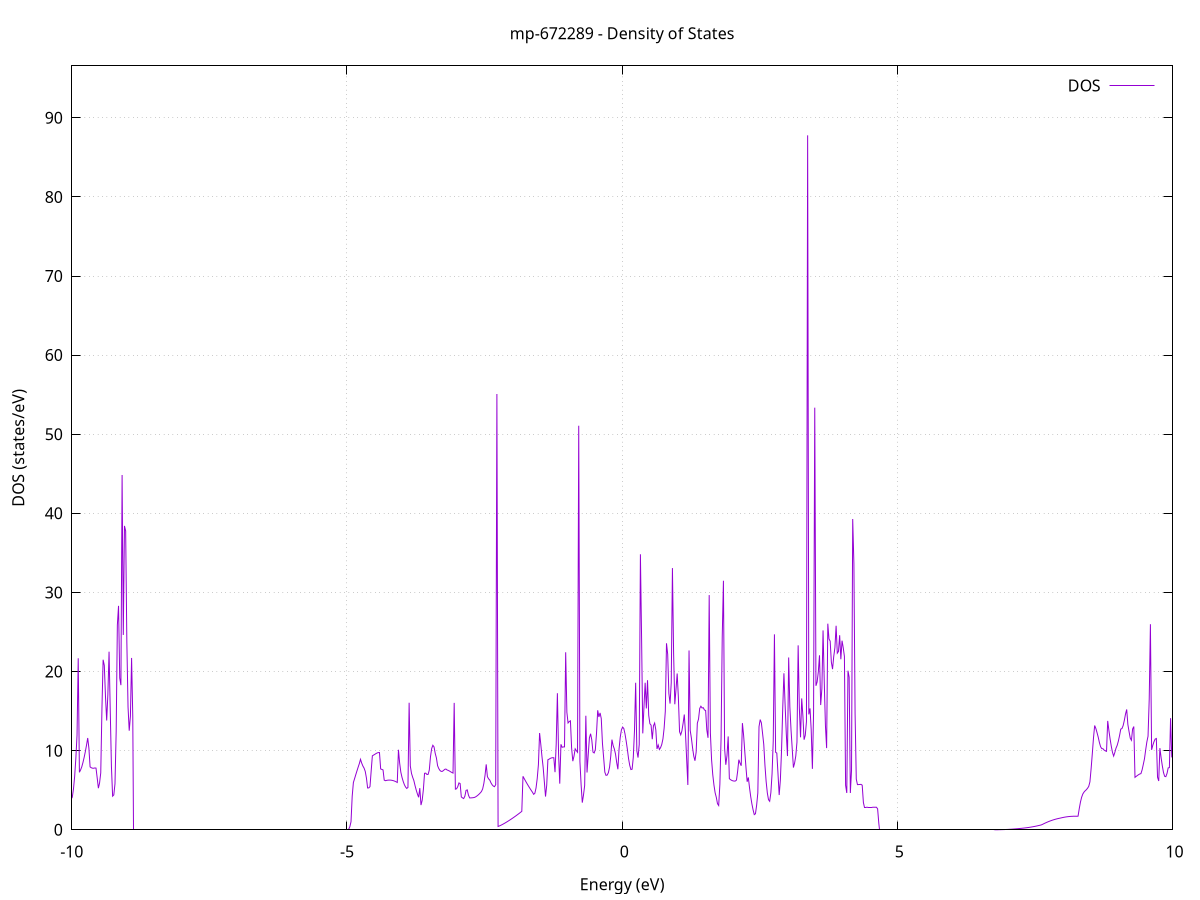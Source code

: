 set title 'mp-672289 - Density of States'
set xlabel 'Energy (eV)'
set ylabel 'DOS (states/eV)'
set grid
set xrange [-10:10]
set yrange [0:96.563]
set xzeroaxis lt -1
set terminal png size 800,600
set output 'mp-672289_dos_gnuplot.png'
plot '-' using 1:2 with lines title 'DOS'
-21.175900 0.000000
-21.154300 0.000000
-21.132800 0.000000
-21.111200 0.000000
-21.089700 0.000000
-21.068100 0.000000
-21.046600 0.000000
-21.025000 0.000000
-21.003500 0.000000
-20.981900 0.000000
-20.960400 0.000000
-20.938800 0.000000
-20.917200 0.000000
-20.895700 0.000000
-20.874100 0.000000
-20.852600 0.000000
-20.831000 0.000000
-20.809500 0.000000
-20.787900 0.000000
-20.766400 0.000000
-20.744800 0.000000
-20.723300 0.000000
-20.701700 0.000000
-20.680200 0.000000
-20.658600 0.000000
-20.637100 0.000000
-20.615500 0.000000
-20.594000 0.000000
-20.572400 0.000000
-20.550900 0.000000
-20.529300 0.000000
-20.507800 0.000000
-20.486200 0.000000
-20.464700 0.000000
-20.443100 0.000000
-20.421600 0.000000
-20.400000 0.000000
-20.378500 0.000000
-20.356900 0.000000
-20.335400 0.000000
-20.313800 0.000000
-20.292300 0.000000
-20.270700 0.000000
-20.249200 0.000000
-20.227600 0.000000
-20.206100 0.000000
-20.184500 0.000000
-20.163000 0.000000
-20.141400 0.000000
-20.119900 0.000000
-20.098300 0.000000
-20.076800 0.000000
-20.055200 0.000000
-20.033700 0.000000
-20.012100 0.000000
-19.990600 0.000000
-19.969000 0.000000
-19.947500 0.000000
-19.925900 0.000000
-19.904400 0.000000
-19.882800 0.000000
-19.861300 0.000000
-19.839700 0.000000
-19.818200 0.000000
-19.796600 0.000000
-19.775100 0.000000
-19.753500 0.000000
-19.732000 0.000000
-19.710400 0.000000
-19.688900 0.000000
-19.667300 0.000000
-19.645800 0.000000
-19.624200 0.000000
-19.602700 0.000000
-19.581100 0.000000
-19.559600 0.000000
-19.538000 0.000000
-19.516400 0.000000
-19.494900 0.000000
-19.473300 0.000000
-19.451800 0.000000
-19.430200 0.000000
-19.408700 0.000000
-19.387100 0.000000
-19.365600 0.000000
-19.344000 0.000000
-19.322500 0.000000
-19.300900 0.000000
-19.279400 0.000000
-19.257800 0.000000
-19.236300 0.000000
-19.214700 488.787500
-19.193200 24.802700
-19.171600 213.252400
-19.150100 82.784800
-19.128500 0.000000
-19.107000 50.784900
-19.085400 297.793000
-19.063900 0.000000
-19.042300 0.000000
-19.020800 122.385500
-18.999200 1090.458200
-18.977700 1112.543500
-18.956100 445.017100
-18.934600 0.000000
-18.913000 0.000000
-18.891500 0.000000
-18.869900 1719.105800
-18.848400 1334.321500
-18.826800 0.000000
-18.805300 0.000000
-18.783700 0.000000
-18.762200 0.000000
-18.740600 0.000000
-18.719100 0.000000
-18.697500 0.000000
-18.676000 0.000000
-18.654400 0.000000
-18.632900 0.000000
-18.611300 0.000000
-18.589800 0.000000
-18.568200 0.000000
-18.546700 0.000000
-18.525100 0.000000
-18.503600 0.000000
-18.482000 0.000000
-18.460500 0.000000
-18.438900 0.000000
-18.417400 0.000000
-18.395800 0.000000
-18.374300 0.000000
-18.352700 0.000000
-18.331200 0.000000
-18.309600 0.000000
-18.288100 0.000000
-18.266500 0.000000
-18.245000 0.000000
-18.223400 0.000000
-18.201900 0.000000
-18.180300 0.000000
-18.158700 0.000000
-18.137200 0.000000
-18.115600 0.000000
-18.094100 0.000000
-18.072500 0.000000
-18.051000 0.000000
-18.029400 0.000000
-18.007900 0.000000
-17.986300 0.000000
-17.964800 0.000000
-17.943200 0.000000
-17.921700 0.000000
-17.900100 0.000000
-17.878600 0.000000
-17.857000 0.000000
-17.835500 0.000000
-17.813900 0.000000
-17.792400 0.000000
-17.770800 0.000000
-17.749300 0.000000
-17.727700 0.000000
-17.706200 0.000000
-17.684600 0.000000
-17.663100 0.000000
-17.641500 0.000000
-17.620000 0.000000
-17.598400 0.000000
-17.576900 0.000000
-17.555300 0.000000
-17.533800 0.000000
-17.512200 0.000000
-17.490700 0.000000
-17.469100 0.000000
-17.447600 0.000000
-17.426000 0.000000
-17.404500 0.000000
-17.382900 0.000000
-17.361400 0.000000
-17.339800 0.000000
-17.318300 0.000000
-17.296700 0.000000
-17.275200 0.000000
-17.253600 0.000000
-17.232100 0.000000
-17.210500 0.000000
-17.189000 0.000000
-17.167400 0.000000
-17.145900 0.000000
-17.124300 0.000000
-17.102800 0.000000
-17.081200 0.000000
-17.059700 0.000000
-17.038100 0.000000
-17.016600 0.000000
-16.995000 0.000000
-16.973500 0.000000
-16.951900 0.000000
-16.930400 0.000000
-16.908800 0.000000
-16.887300 0.000000
-16.865700 0.000000
-16.844200 0.000000
-16.822600 0.000000
-16.801100 0.000000
-16.779500 0.000000
-16.757900 0.000000
-16.736400 0.000000
-16.714800 0.000000
-16.693300 0.000000
-16.671700 0.000000
-16.650200 0.000000
-16.628600 0.000000
-16.607100 0.000000
-16.585500 0.000000
-16.564000 0.000000
-16.542400 0.000000
-16.520900 0.000000
-16.499300 0.000000
-16.477800 0.000000
-16.456200 0.000000
-16.434700 0.000000
-16.413100 0.000000
-16.391600 0.000000
-16.370000 0.000000
-16.348500 0.000000
-16.326900 0.000000
-16.305400 0.000000
-16.283800 0.000000
-16.262300 0.000000
-16.240700 0.000000
-16.219200 0.000000
-16.197600 0.000000
-16.176100 0.000000
-16.154500 0.000000
-16.133000 0.000000
-16.111400 0.000000
-16.089900 0.000000
-16.068300 0.000000
-16.046800 0.000000
-16.025200 0.000000
-16.003700 0.000000
-15.982100 0.000000
-15.960600 0.000000
-15.939000 0.000000
-15.917500 0.000000
-15.895900 0.000000
-15.874400 0.000000
-15.852800 0.000000
-15.831300 0.000000
-15.809700 0.000000
-15.788200 0.000000
-15.766600 0.000000
-15.745100 0.000000
-15.723500 0.000000
-15.702000 0.000000
-15.680400 0.000000
-15.658900 0.000000
-15.637300 0.000000
-15.615800 0.000000
-15.594200 0.000000
-15.572700 0.000000
-15.551100 0.000000
-15.529600 0.000000
-15.508000 0.000000
-15.486500 0.000000
-15.464900 0.000000
-15.443400 0.000000
-15.421800 0.000000
-15.400200 0.000000
-15.378700 0.000000
-15.357100 0.000000
-15.335600 0.000000
-15.314000 0.000000
-15.292500 0.000000
-15.270900 0.000000
-15.249400 0.000000
-15.227800 0.000000
-15.206300 0.000000
-15.184700 0.000000
-15.163200 0.000000
-15.141600 0.000000
-15.120100 0.000000
-15.098500 0.000000
-15.077000 0.000000
-15.055400 0.000000
-15.033900 0.000000
-15.012300 0.000000
-14.990800 0.000000
-14.969200 0.000000
-14.947700 0.000000
-14.926100 0.000000
-14.904600 0.000000
-14.883000 0.000000
-14.861500 0.000000
-14.839900 0.000000
-14.818400 0.000000
-14.796800 0.000000
-14.775300 0.000000
-14.753700 0.000000
-14.732200 0.000000
-14.710600 0.000000
-14.689100 0.000000
-14.667500 0.000000
-14.646000 0.000000
-14.624400 0.000000
-14.602900 0.000000
-14.581300 0.000000
-14.559800 0.000000
-14.538200 0.000000
-14.516700 0.000000
-14.495100 0.000000
-14.473600 0.000000
-14.452000 0.000000
-14.430500 0.000000
-14.408900 0.000000
-14.387400 0.000000
-14.365800 0.000000
-14.344300 0.000000
-14.322700 0.000000
-14.301200 0.000000
-14.279600 0.000000
-14.258100 0.000000
-14.236500 0.000000
-14.215000 0.000000
-14.193400 0.000000
-14.171900 0.000000
-14.150300 0.000000
-14.128800 0.000000
-14.107200 0.000000
-14.085700 0.000000
-14.064100 0.000000
-14.042600 0.000000
-14.021000 0.000000
-13.999400 0.000000
-13.977900 0.000000
-13.956300 0.000000
-13.934800 0.000000
-13.913200 0.000000
-13.891700 0.000000
-13.870100 0.000000
-13.848600 0.000000
-13.827000 0.000000
-13.805500 0.000000
-13.783900 0.000000
-13.762400 0.000000
-13.740800 0.000000
-13.719300 0.000000
-13.697700 0.000000
-13.676200 0.000000
-13.654600 0.000000
-13.633100 0.000000
-13.611500 0.000000
-13.590000 0.000000
-13.568400 0.000000
-13.546900 0.000000
-13.525300 0.000000
-13.503800 0.000000
-13.482200 0.000000
-13.460700 0.000000
-13.439100 0.000000
-13.417600 0.000000
-13.396000 0.000000
-13.374500 0.000000
-13.352900 0.000000
-13.331400 0.000000
-13.309800 0.000000
-13.288300 0.000000
-13.266700 0.000000
-13.245200 0.000000
-13.223600 0.000000
-13.202100 0.000000
-13.180500 0.000000
-13.159000 0.000000
-13.137400 0.000000
-13.115900 0.000000
-13.094300 0.000000
-13.072800 0.000000
-13.051200 0.000000
-13.029700 0.000000
-13.008100 0.000000
-12.986600 0.000000
-12.965000 0.000000
-12.943500 0.000000
-12.921900 0.000000
-12.900400 0.000000
-12.878800 0.000000
-12.857300 0.000000
-12.835700 0.000000
-12.814200 0.000000
-12.792600 0.009600
-12.771100 0.061300
-12.749500 0.157900
-12.728000 0.299400
-12.706400 0.485800
-12.684900 0.715600
-12.663300 0.968500
-12.641700 1.238500
-12.620200 1.525600
-12.598600 1.829800
-12.577100 2.200900
-12.555500 2.594500
-12.534000 2.918200
-12.512400 3.172100
-12.490900 3.356000
-12.469300 3.450700
-12.447800 3.455700
-12.426200 3.446600
-12.404700 3.423500
-12.383100 3.386400
-12.361600 3.335300
-12.340000 3.384600
-12.318500 3.421200
-12.296900 3.425300
-12.275400 3.397100
-12.253800 3.336400
-12.232300 3.252600
-12.210700 3.173300
-12.189200 3.100200
-12.167600 3.033200
-12.146100 3.071700
-12.124500 2.773800
-12.103000 2.493900
-12.081400 2.328500
-12.059900 2.395700
-12.038300 2.695400
-12.016800 3.227800
-11.995200 3.980500
-11.973700 4.893900
-11.952100 5.956900
-11.930600 6.319400
-11.909000 6.107200
-11.887500 5.823400
-11.865900 5.468100
-11.844400 6.067500
-11.822800 7.353200
-11.801300 8.387900
-11.779700 9.211300
-11.758200 16.582700
-11.736600 3.239200
-11.715100 3.423300
-11.693500 3.613400
-11.672000 3.809400
-11.650400 4.011400
-11.628900 4.219300
-11.607300 4.433200
-11.585800 4.653000
-11.564200 4.878700
-11.542700 5.110400
-11.521100 5.403700
-11.499600 5.730500
-11.478000 5.992900
-11.456500 6.190800
-11.434900 6.324200
-11.413400 4.234500
-11.391800 3.714600
-11.370300 3.209800
-11.348700 2.720200
-11.327200 2.248800
-11.305600 2.243500
-11.284000 2.551400
-11.262500 3.099000
-11.240900 3.886200
-11.219400 4.912500
-11.197800 7.715700
-11.176300 13.994200
-11.154700 9.823400
-11.133200 8.657300
-11.111600 7.561700
-11.090100 6.546000
-11.068500 5.610200
-11.047000 4.754300
-11.025400 11.505200
-11.003900 9.257700
-10.982300 7.537000
-10.960800 6.429000
-10.939200 5.955700
-10.917700 5.871400
-10.896100 5.785500
-10.874600 5.698100
-10.853000 6.666300
-10.831500 6.278700
-10.809900 5.957500
-10.788400 5.703100
-10.766800 5.630300
-10.745300 5.825600
-10.723700 6.226900
-10.702200 6.836800
-10.680600 10.107700
-10.659100 13.828600
-10.637500 7.075200
-10.616000 7.236700
-10.594400 7.465700
-10.572900 7.759000
-10.551300 8.116700
-10.529800 8.564500
-10.508200 8.953800
-10.486700 17.521800
-10.465100 23.942800
-10.443600 9.174500
-10.422000 9.713700
-10.400500 10.066700
-10.378900 10.233600
-10.357400 10.214300
-10.335800 10.008900
-10.314300 8.795800
-10.292700 8.330700
-10.271200 4.907400
-10.249600 5.288200
-10.228100 5.798300
-10.206500 6.219800
-10.185000 6.544700
-10.163400 6.772900
-10.141900 10.442100
-10.120300 8.307500
-10.098800 6.633600
-10.077200 5.608200
-10.055700 4.794000
-10.034100 4.190900
-10.012600 3.799000
-9.991000 4.126600
-9.969500 5.145000
-9.947900 6.759500
-9.926400 9.021000
-9.904800 11.972700
-9.883200 21.681600
-9.861700 7.263200
-9.840100 7.567700
-9.818600 7.955400
-9.797000 8.508200
-9.775500 9.149300
-9.753900 9.878700
-9.732400 10.696400
-9.710800 11.602400
-9.689300 10.324100
-9.667700 7.950500
-9.646200 7.843200
-9.624600 7.785600
-9.603100 7.777600
-9.581500 7.815800
-9.560000 7.797000
-9.538400 6.554100
-9.516900 5.256600
-9.495300 5.919400
-9.473800 7.196100
-9.452200 15.306900
-9.430700 21.493900
-9.409100 20.779700
-9.387600 16.797700
-9.366000 13.815000
-9.344500 17.094800
-9.322900 22.512100
-9.301400 15.119600
-9.279800 8.000600
-9.258300 4.250300
-9.236700 4.406400
-9.215200 5.810800
-9.193600 12.404600
-9.172100 25.881100
-9.150500 28.305400
-9.129000 19.181300
-9.107400 18.281800
-9.085900 44.841700
-9.064300 24.629100
-9.042800 38.411200
-9.021200 37.774600
-8.999700 23.754400
-8.978100 15.530700
-8.956600 12.524900
-8.935000 14.349900
-8.913500 21.718500
-8.891900 14.269300
-8.870400 0.000000
-8.848800 0.000000
-8.827300 0.000000
-8.805700 0.000000
-8.784200 0.000000
-8.762600 0.000000
-8.741100 0.000000
-8.719500 0.000000
-8.698000 0.000000
-8.676400 0.000000
-8.654900 0.000000
-8.633300 0.000000
-8.611800 0.000000
-8.590200 0.000000
-8.568700 0.000000
-8.547100 0.000000
-8.525500 0.000000
-8.504000 0.000000
-8.482400 0.000000
-8.460900 0.000000
-8.439300 0.000000
-8.417800 0.000000
-8.396200 0.000000
-8.374700 0.000000
-8.353100 0.000000
-8.331600 0.000000
-8.310000 0.000000
-8.288500 0.000000
-8.266900 0.000000
-8.245400 0.000000
-8.223800 0.000000
-8.202300 0.000000
-8.180700 0.000000
-8.159200 0.000000
-8.137600 0.000000
-8.116100 0.000000
-8.094500 0.000000
-8.073000 0.000000
-8.051400 0.000000
-8.029900 0.000000
-8.008300 0.000000
-7.986800 0.000000
-7.965200 0.000000
-7.943700 0.000000
-7.922100 0.000000
-7.900600 0.000000
-7.879000 0.000000
-7.857500 0.000000
-7.835900 0.000000
-7.814400 0.000000
-7.792800 0.000000
-7.771300 0.000000
-7.749700 0.000000
-7.728200 0.000000
-7.706600 0.000000
-7.685100 0.000000
-7.663500 0.000000
-7.642000 0.000000
-7.620400 0.000000
-7.598900 0.000000
-7.577300 0.000000
-7.555800 0.000000
-7.534200 0.000000
-7.512700 0.000000
-7.491100 0.000000
-7.469600 0.000000
-7.448000 0.000000
-7.426500 0.000000
-7.404900 0.000000
-7.383400 0.000000
-7.361800 0.000000
-7.340300 0.000000
-7.318700 0.000000
-7.297200 0.000000
-7.275600 0.000000
-7.254100 0.000000
-7.232500 0.000000
-7.211000 0.000000
-7.189400 0.000000
-7.167900 0.000000
-7.146300 0.000000
-7.124700 0.000000
-7.103200 0.000000
-7.081600 0.000000
-7.060100 0.000000
-7.038500 0.000000
-7.017000 0.000000
-6.995400 0.000000
-6.973900 0.000000
-6.952300 0.000000
-6.930800 0.000000
-6.909200 0.000000
-6.887700 0.000000
-6.866100 0.000000
-6.844600 0.000000
-6.823000 0.000000
-6.801500 0.000000
-6.779900 0.000000
-6.758400 0.000000
-6.736800 0.000000
-6.715300 0.000000
-6.693700 0.000000
-6.672200 0.000000
-6.650600 0.000000
-6.629100 0.000000
-6.607500 0.000000
-6.586000 0.000000
-6.564400 0.000000
-6.542900 0.000000
-6.521300 0.000000
-6.499800 0.000000
-6.478200 0.000000
-6.456700 0.000000
-6.435100 0.000000
-6.413600 0.000000
-6.392000 0.000000
-6.370500 0.000000
-6.348900 0.000000
-6.327400 0.000000
-6.305800 0.000000
-6.284300 0.000000
-6.262700 0.000000
-6.241200 0.000000
-6.219600 0.000000
-6.198100 0.000000
-6.176500 0.000000
-6.155000 0.000000
-6.133400 0.000000
-6.111900 0.000000
-6.090300 0.000000
-6.068800 0.000000
-6.047200 0.000000
-6.025700 0.000000
-6.004100 0.000000
-5.982600 0.000000
-5.961000 0.000000
-5.939500 0.000000
-5.917900 0.000000
-5.896400 0.000000
-5.874800 0.000000
-5.853300 0.000000
-5.831700 0.000000
-5.810200 0.000000
-5.788600 0.000000
-5.767000 0.000000
-5.745500 0.000000
-5.723900 0.000000
-5.702400 0.000000
-5.680800 0.000000
-5.659300 0.000000
-5.637700 0.000000
-5.616200 0.000000
-5.594600 0.000000
-5.573100 0.000000
-5.551500 0.000000
-5.530000 0.000000
-5.508400 0.000000
-5.486900 0.000000
-5.465300 0.000000
-5.443800 0.000000
-5.422200 0.000000
-5.400700 0.000000
-5.379100 0.000000
-5.357600 0.000000
-5.336000 0.000000
-5.314500 0.000000
-5.292900 0.000000
-5.271400 0.000000
-5.249800 0.000000
-5.228300 0.000000
-5.206700 0.000000
-5.185200 0.000000
-5.163600 0.000000
-5.142100 0.000000
-5.120500 0.000000
-5.099000 0.000000
-5.077400 0.000000
-5.055900 0.000000
-5.034300 0.000000
-5.012800 0.000000
-4.991200 0.000000
-4.969700 0.051700
-4.948100 0.379900
-4.926600 1.010600
-4.905000 4.240200
-4.883500 5.969300
-4.861900 6.457900
-4.840400 6.954900
-4.818800 7.437000
-4.797300 7.904100
-4.775700 8.356300
-4.754200 8.908100
-4.732600 8.430900
-4.711100 8.067000
-4.689500 7.799500
-4.668000 7.383900
-4.646400 6.542500
-4.624900 5.284300
-4.603300 5.292500
-4.581800 5.457300
-4.560200 7.434800
-4.538700 9.348400
-4.517100 9.440000
-4.495600 9.531900
-4.474000 9.624100
-4.452500 9.709200
-4.430900 9.756500
-4.409400 9.762400
-4.387800 7.693300
-4.366200 7.628700
-4.344700 7.566500
-4.323100 6.277600
-4.301600 6.203500
-4.280000 6.243800
-4.258500 6.269800
-4.236900 6.282000
-4.215400 6.280400
-4.193800 6.265000
-4.172300 6.235800
-4.150700 6.192900
-4.129200 6.136100
-4.107600 6.065600
-4.086100 5.981300
-4.064500 10.110900
-4.043000 8.437900
-4.021400 7.288600
-3.999900 6.621100
-3.978300 6.112600
-3.956800 5.695200
-3.935200 5.400900
-3.913700 5.225200
-3.892100 5.350700
-3.870600 16.060300
-3.849000 8.065700
-3.827500 7.122900
-3.805900 6.630900
-3.784400 6.217700
-3.762800 5.576700
-3.741300 5.011400
-3.719700 4.521800
-3.698200 4.107900
-3.676600 5.265200
-3.655100 3.122900
-3.633500 3.719800
-3.612000 5.058100
-3.590400 7.137800
-3.568900 7.158300
-3.547300 6.989800
-3.525800 7.000000
-3.504200 7.545700
-3.482700 9.215800
-3.461100 10.261400
-3.439600 10.682600
-3.418000 10.476000
-3.396500 9.659100
-3.374900 9.079800
-3.353400 8.102000
-3.331800 7.737600
-3.310300 7.498600
-3.288700 7.381600
-3.267200 7.386200
-3.245600 7.497300
-3.224100 7.636600
-3.202500 7.678400
-3.181000 7.560300
-3.159400 7.503100
-3.137900 7.425700
-3.116300 7.327700
-3.094800 7.243200
-3.073200 7.167900
-3.051700 16.044800
-3.030100 5.132300
-3.008500 5.184800
-2.987000 5.450800
-2.965400 5.923000
-2.943900 5.845500
-2.922300 4.150300
-2.900800 4.033800
-2.879200 3.945500
-2.857700 4.247600
-2.836100 4.979100
-2.814600 5.040700
-2.793000 4.391200
-2.771500 4.032000
-2.749900 4.031400
-2.728400 4.040300
-2.706800 4.058600
-2.685300 4.086400
-2.663700 4.153600
-2.642200 4.253800
-2.620600 4.372300
-2.599100 4.509100
-2.577500 4.664300
-2.556000 4.837700
-2.534400 5.168900
-2.512900 5.850200
-2.491300 6.883000
-2.469800 8.267100
-2.448200 6.709700
-2.426700 6.440700
-2.405100 6.278700
-2.383600 5.936400
-2.362000 5.684900
-2.340500 5.523600
-2.318900 5.448000
-2.297400 5.702800
-2.275800 55.081400
-2.254300 0.418700
-2.232700 0.476900
-2.211200 0.545100
-2.189600 0.620300
-2.168100 0.699200
-2.146500 0.781800
-2.125000 0.868200
-2.103400 0.958200
-2.081900 1.051000
-2.060300 1.145800
-2.038800 1.242800
-2.017200 1.341900
-1.995700 1.443200
-1.974100 1.546600
-1.952600 1.652100
-1.931000 1.759700
-1.909500 1.869500
-1.887900 1.981400
-1.866400 2.095400
-1.844800 2.211500
-1.823300 2.329800
-1.801700 6.758500
-1.780200 6.477200
-1.758600 6.204300
-1.737100 5.940000
-1.715500 5.684200
-1.694000 5.436900
-1.672400 5.198100
-1.650900 4.967800
-1.629300 4.746100
-1.607700 4.481400
-1.586200 4.614000
-1.564600 5.282200
-1.543100 6.486100
-1.521500 8.225600
-1.500000 12.230500
-1.478400 10.810500
-1.456900 9.263300
-1.435300 7.899400
-1.413800 6.072500
-1.392200 4.198900
-1.370700 5.611400
-1.349100 8.852300
-1.327600 8.926400
-1.306000 9.022100
-1.284500 9.083400
-1.262900 9.110400
-1.241400 9.103000
-1.219800 7.284200
-1.198300 10.828000
-1.176700 17.259000
-1.155200 9.604500
-1.133600 5.828600
-1.112100 10.803300
-1.090500 10.430100
-1.069000 10.469800
-1.047400 10.477100
-1.025900 22.437700
-1.004300 14.859100
-0.982800 13.500900
-0.961200 13.680300
-0.939700 13.772900
-0.918100 10.330500
-0.896600 8.673200
-0.875000 9.303600
-0.853500 10.230600
-0.831900 9.999800
-0.810400 9.798100
-0.788800 51.071400
-0.767300 8.659500
-0.745700 5.703300
-0.724200 3.430100
-0.702600 4.380400
-0.681100 5.601100
-0.659500 14.417700
-0.638000 7.238300
-0.616400 9.484200
-0.594900 11.613000
-0.573300 12.139700
-0.551800 11.367000
-0.530200 9.820800
-0.508700 9.709600
-0.487100 10.134300
-0.465600 12.206500
-0.444000 15.104400
-0.422500 14.260400
-0.400900 14.773700
-0.379400 14.059500
-0.357800 10.923800
-0.336300 9.119200
-0.314700 7.286300
-0.293200 6.880200
-0.271600 6.914000
-0.250000 7.225300
-0.228500 7.918300
-0.206900 9.309500
-0.185400 11.395000
-0.163800 10.650700
-0.142300 10.224500
-0.120700 9.575600
-0.099200 8.506700
-0.077600 7.650300
-0.056100 10.219400
-0.034500 11.715300
-0.013000 12.632900
0.008600 12.984200
0.030100 12.806200
0.051700 12.126300
0.073200 11.217600
0.094800 10.172700
0.116300 8.994500
0.137900 8.141400
0.159400 7.610400
0.181000 7.656700
0.202500 9.148600
0.224100 12.494500
0.245600 18.582800
0.267200 9.974900
0.288700 9.126900
0.310300 10.780600
0.331800 34.825400
0.353400 24.177500
0.374900 12.183400
0.396500 15.542900
0.418000 18.586200
0.439600 15.337900
0.461100 18.904700
0.482700 14.474900
0.504200 13.407300
0.525800 13.222500
0.547300 11.449800
0.568900 13.139500
0.590400 13.489700
0.612000 12.624400
0.633500 10.218100
0.655100 10.712000
0.676600 10.144300
0.698200 10.381800
0.719700 10.780100
0.741300 11.489400
0.762800 12.841200
0.784400 14.981700
0.805900 23.574600
0.827500 22.196200
0.849000 17.236800
0.870600 15.951200
0.892100 18.572200
0.913700 33.081800
0.935200 22.267700
0.956800 15.864600
0.978300 17.744700
0.999900 19.754600
1.021400 16.785300
1.043000 12.393700
1.064500 12.004000
1.086100 12.515200
1.107600 13.456000
1.129200 14.570700
1.150800 12.224100
1.172300 8.897900
1.193900 5.663500
1.215400 22.668200
1.237000 12.552400
1.258500 11.574000
1.280100 10.322200
1.301600 9.306700
1.323200 8.726100
1.344700 9.817400
1.366300 13.474900
1.387800 13.994200
1.409400 15.339500
1.430900 15.619500
1.452500 15.394000
1.474000 15.434300
1.495600 15.142900
1.517100 15.077700
1.538700 12.608200
1.560200 11.624900
1.581800 29.665800
1.603300 12.240500
1.624900 8.864600
1.646400 6.972400
1.668000 5.656800
1.689500 4.677800
1.711100 4.092300
1.732600 3.294300
1.754200 3.068200
1.775700 5.753000
1.797300 11.477400
1.818800 24.425800
1.840400 31.478200
1.861900 10.290400
1.883500 8.216200
1.905000 9.376700
1.926600 11.797300
1.948100 6.454300
1.969700 6.333400
1.991200 6.243300
2.012800 6.184100
2.034300 6.155800
2.055900 6.158300
2.077400 6.282400
2.099000 7.406100
2.120500 8.859900
2.142100 8.414100
2.163600 8.094300
2.185200 13.484600
2.206700 11.961500
2.228300 9.886500
2.249800 7.887800
2.271400 6.072100
2.292900 6.615100
2.314500 5.312700
2.336000 4.196800
2.357600 3.267100
2.379100 2.523800
2.400700 1.915600
2.422200 2.023900
2.443800 3.113800
2.465300 4.654000
2.486900 13.036000
2.508500 13.928200
2.530000 13.508800
2.551600 12.178000
2.573100 10.796000
2.594700 8.161900
2.616200 6.117800
2.637800 4.663900
2.659300 3.800100
2.680900 3.603100
2.702400 4.700900
2.724000 7.084400
2.745500 11.210600
2.767100 24.703100
2.788600 9.798400
2.810200 9.692200
2.831700 7.106000
2.853300 4.388500
2.874800 6.282100
2.896400 10.072400
2.917900 15.364800
2.939500 19.782500
2.961000 15.812700
2.982600 12.161500
3.004100 9.322500
3.025700 21.782100
3.047200 15.548300
3.068800 12.609800
3.090300 10.242200
3.111900 7.865100
3.133400 8.434400
3.155000 9.321700
3.176500 11.082700
3.198100 23.317000
3.219600 15.414800
3.241200 11.690300
3.262700 16.600700
3.284300 14.395400
3.305800 11.385000
3.327400 11.942200
3.348900 13.675700
3.370500 87.784600
3.392000 14.586300
3.413600 15.342600
3.435100 12.642900
3.456700 7.698000
3.478200 14.807500
3.499800 53.362000
3.521300 18.201100
3.542900 18.685400
3.564400 19.950300
3.586000 22.058700
3.607500 15.766900
3.629100 17.840900
3.650600 25.198500
3.672200 18.769300
3.693700 13.180700
3.715300 10.325600
3.736800 26.054300
3.758400 24.123400
3.779900 23.845400
3.801500 21.183100
3.823000 20.306500
3.844600 21.908200
3.866100 23.023400
3.887700 25.791600
3.909300 22.323900
3.930800 22.541900
3.952400 24.591000
3.973900 21.560800
3.995500 23.903000
4.017000 23.025100
4.038600 21.914000
4.060100 5.619200
4.081700 4.654000
4.103200 20.106500
4.124800 19.288100
4.146300 4.652400
4.167900 7.532400
4.189400 39.284300
4.211000 33.651300
4.232500 14.705300
4.254100 6.410200
4.275600 5.708800
4.297200 5.716400
4.318700 5.726500
4.340300 5.739200
4.361800 5.637000
4.383400 3.454100
4.404900 2.852000
4.426500 2.851500
4.448000 2.851100
4.469600 2.850800
4.491100 2.850700
4.512700 2.850700
4.534200 2.850800
4.555800 2.851100
4.577300 2.851500
4.598900 2.852100
4.620400 2.852800
4.642000 2.642300
4.663500 0.828700
4.685100 0.000000
4.706600 0.000000
4.728200 0.000000
4.749700 0.000000
4.771300 0.000000
4.792800 0.000000
4.814400 0.000000
4.835900 0.000000
4.857500 0.000000
4.879000 0.000000
4.900600 0.000000
4.922100 0.000000
4.943700 0.000000
4.965200 0.000000
4.986800 0.000000
5.008300 0.000000
5.029900 0.000000
5.051400 0.000000
5.073000 0.000000
5.094500 0.000000
5.116100 0.000000
5.137600 0.000000
5.159200 0.000000
5.180700 0.000000
5.202300 0.000000
5.223800 0.000000
5.245400 0.000000
5.267000 0.000000
5.288500 0.000000
5.310100 0.000000
5.331600 0.000000
5.353200 0.000000
5.374700 0.000000
5.396300 0.000000
5.417800 0.000000
5.439400 0.000000
5.460900 0.000000
5.482500 0.000000
5.504000 0.000000
5.525600 0.000000
5.547100 0.000000
5.568700 0.000000
5.590200 0.000000
5.611800 0.000000
5.633300 0.000000
5.654900 0.000000
5.676400 0.000000
5.698000 0.000000
5.719500 0.000000
5.741100 0.000000
5.762600 0.000000
5.784200 0.000000
5.805700 0.000000
5.827300 0.000000
5.848800 0.000000
5.870400 0.000000
5.891900 0.000000
5.913500 0.000000
5.935000 0.000000
5.956600 0.000000
5.978100 0.000000
5.999700 0.000000
6.021200 0.000000
6.042800 0.000000
6.064300 0.000000
6.085900 0.000000
6.107400 0.000000
6.129000 0.000000
6.150500 0.000000
6.172100 0.000000
6.193600 0.000000
6.215200 0.000000
6.236700 0.000000
6.258300 0.000000
6.279800 0.000000
6.301400 0.000000
6.322900 0.000000
6.344500 0.000000
6.366000 0.000000
6.387600 0.000000
6.409100 0.000000
6.430700 0.000000
6.452200 0.000000
6.473800 0.000000
6.495300 0.000000
6.516900 0.000000
6.538400 0.000000
6.560000 0.000000
6.581500 0.000000
6.603100 0.000000
6.624600 0.000000
6.646200 0.000000
6.667800 0.000000
6.689300 0.000000
6.710900 0.000000
6.732400 0.000000
6.754000 0.000000
6.775500 0.000400
6.797100 0.001400
6.818600 0.003100
6.840200 0.005500
6.861700 0.008600
6.883300 0.012300
6.904800 0.016700
6.926400 0.021800
6.947900 0.027500
6.969500 0.033900
6.991000 0.041000
7.012600 0.048800
7.034100 0.057200
7.055700 0.066300
7.077200 0.076100
7.098800 0.086600
7.120300 0.097700
7.141900 0.109500
7.163400 0.122000
7.185000 0.135100
7.206500 0.148900
7.228100 0.163400
7.249600 0.178600
7.271200 0.194400
7.292700 0.210900
7.314300 0.228100
7.335800 0.246100
7.357400 0.265500
7.378900 0.286400
7.400500 0.308800
7.422000 0.332700
7.443600 0.358100
7.465100 0.385000
7.486700 0.413400
7.508200 0.443300
7.529800 0.474600
7.551300 0.507500
7.572900 0.541800
7.594400 0.577700
7.616000 0.615000
7.637500 0.681800
7.659100 0.757200
7.680600 0.829400
7.702200 0.898400
7.723700 0.964200
7.745300 1.026800
7.766800 1.086200
7.788400 1.142400
7.809900 1.195400
7.831500 1.245200
7.853000 1.291800
7.874600 1.335200
7.896100 1.375300
7.917700 1.412300
7.939200 1.446100
7.960800 1.476600
7.982300 1.511200
8.003900 1.545000
8.025500 1.575700
8.047000 1.603300
8.068600 1.627800
8.090100 1.649100
8.111700 1.667300
8.133200 1.682400
8.154800 1.694300
8.176300 1.703200
8.197900 1.708900
8.219400 1.711500
8.241000 1.710900
8.262500 1.707300
8.284100 1.721000
8.305600 2.667300
8.327200 3.487700
8.348700 4.105200
8.370300 4.520000
8.391800 4.759600
8.413400 4.928800
8.434900 5.066700
8.456500 5.250200
8.478000 5.483400
8.499600 6.059000
8.521100 7.703100
8.542700 9.591700
8.564200 11.590700
8.585800 13.178800
8.607300 12.808200
8.628900 12.279500
8.650400 11.704900
8.672000 11.020500
8.693500 10.498800
8.715100 10.261300
8.736600 10.241900
8.758200 10.070100
8.779700 9.975600
8.801300 9.913400
8.822800 13.760200
8.844400 12.555600
8.865900 11.491100
8.887500 10.566800
8.909000 9.799400
8.930600 9.313200
8.952100 9.773700
8.973700 10.317500
8.995200 10.676300
9.016800 11.222000
9.038300 11.916600
9.059900 12.724800
9.081400 12.798000
9.103000 13.163200
9.124500 13.819700
9.146100 14.621800
9.167600 15.209700
9.189200 13.305100
9.210700 12.408700
9.232300 11.580200
9.253800 11.313400
9.275400 12.738300
9.296900 13.050400
9.318500 6.624900
9.340000 6.746400
9.361600 6.859200
9.383100 6.963300
9.404700 7.051400
9.426300 7.096100
9.447800 7.571100
9.469400 8.261900
9.490900 8.974200
9.512500 10.089900
9.534000 11.105000
9.555600 11.828900
9.577100 16.508000
9.598700 25.982800
9.620200 10.104300
9.641800 10.666700
9.663300 11.127900
9.684900 11.463800
9.706400 11.538000
9.728000 6.651300
9.749500 6.166700
9.771100 10.322200
9.792600 9.133500
9.814200 8.116800
9.835700 7.263200
9.857300 6.760400
9.878800 6.712800
9.900400 7.120500
9.921900 7.821600
9.943500 7.859000
9.965000 14.111400
9.986600 9.227300
10.008100 9.048300
10.029700 11.461200
10.051200 12.560000
10.072800 13.559700
10.094300 14.821000
10.115900 9.002300
10.137400 9.495700
10.159000 9.963300
10.180500 10.440700
10.202100 11.316800
10.223600 12.615700
10.245200 14.680000
10.266700 17.108800
10.288300 14.935600
10.309800 16.195200
10.331400 15.966200
10.352900 15.805600
10.374500 16.862600
10.396000 18.219800
10.417600 17.715600
10.439100 18.025500
10.460700 23.789600
10.482200 9.692100
10.503800 7.274600
10.525300 5.639300
10.546900 4.774700
10.568400 4.238200
10.590000 3.802400
10.611500 3.467300
10.633100 9.633200
10.654600 5.397200
10.676200 4.759300
10.697700 4.581000
10.719300 4.857700
10.740800 5.589400
10.762400 7.606600
10.784000 13.884400
10.805500 22.000200
10.827100 16.157200
10.848600 11.227000
10.870200 8.290800
10.891700 6.545000
10.913300 5.989600
10.934800 9.394600
10.956400 24.955800
10.977900 21.702500
10.999500 16.358200
11.021000 7.575200
11.042600 7.277600
11.064100 6.803300
11.085700 6.803200
11.107200 7.374700
11.128800 8.068400
11.150300 12.707200
11.171900 16.085900
11.193400 14.140000
11.215000 11.997700
11.236500 11.536500
11.258100 24.882400
11.279600 21.531400
11.301200 10.250100
11.322700 7.595000
11.344300 5.945900
11.365800 5.692500
11.387400 10.431100
11.408900 20.049600
11.430500 15.541200
11.452000 15.668600
11.473600 11.082900
11.495100 7.307100
11.516700 4.341300
11.538200 22.617600
11.559800 30.215300
11.581300 16.222200
11.602900 10.939800
11.624400 9.040000
11.646000 9.620400
11.667500 12.661800
11.689100 28.366700
11.710600 24.366600
11.732200 8.646500
11.753700 4.380100
11.775300 4.485300
11.796800 4.831000
11.818400 7.030900
11.839900 14.939600
11.861500 25.471600
11.883000 21.052200
11.904600 13.149500
11.926100 7.181800
11.947700 4.289700
11.969200 4.814100
11.990800 6.843600
12.012300 10.689400
12.033900 17.812100
12.055400 21.849600
12.077000 15.917700
12.098500 12.545600
12.120100 8.891600
12.141600 6.770000
12.163200 6.703800
12.184800 15.402500
12.206300 22.501300
12.227900 20.466900
12.249400 6.051900
12.271000 11.285800
12.292500 14.621600
12.314100 13.784600
12.335600 12.399200
12.357200 10.982900
12.378700 9.535900
12.400300 8.136000
12.421800 7.910600
12.443400 7.692300
12.464900 9.455100
12.486500 13.720000
12.508000 45.719800
12.529600 20.193900
12.551100 11.367700
12.572700 9.892900
12.594200 12.558800
12.615800 21.641800
12.637300 27.342900
12.658900 18.630500
12.680400 10.711400
12.702000 15.340000
12.723500 17.235400
12.745100 20.168600
12.766600 23.072900
12.788200 21.881300
12.809700 18.521800
12.831300 15.926300
12.852800 13.849900
12.874400 12.720900
12.895900 13.917000
12.917500 15.257000
12.939000 6.706300
12.960600 7.082400
12.982100 7.489200
13.003700 7.965400
13.025200 8.994000
13.046800 10.704800
13.068300 19.957300
13.089900 16.446800
13.111400 11.058100
13.133000 5.994500
13.154500 5.670900
13.176100 5.784200
13.197600 6.015400
13.219200 6.275200
13.240700 18.315100
13.262300 26.497100
13.283800 29.504600
13.305400 24.528600
13.326900 20.909100
13.348500 10.379300
13.370000 10.334300
13.391600 18.152900
13.413100 13.299200
13.434700 13.587000
13.456200 15.323400
13.477800 12.810300
13.499300 15.642100
13.520900 15.912300
13.542500 15.703200
13.564000 14.943900
13.585600 12.675600
13.607100 17.766700
13.628700 27.510500
13.650200 25.218800
13.671800 30.275900
13.693300 22.729800
13.714900 14.677100
13.736400 12.477300
13.758000 10.966800
13.779500 12.239700
13.801100 17.791600
13.822600 14.292400
13.844200 13.479700
13.865700 12.592600
13.887300 13.269000
13.908800 13.782700
13.930400 15.744000
13.951900 15.141900
13.973500 14.061600
13.995000 12.540000
14.016600 10.997000
14.038100 9.267800
14.059700 8.651300
14.081200 20.479500
14.102800 22.087800
14.124300 18.802900
14.145900 21.175700
14.167400 18.987200
14.189000 16.977200
14.210500 16.033600
14.232100 16.436900
14.253600 17.304500
14.275200 18.442300
14.296700 17.901800
14.318300 22.796400
14.339800 23.929300
14.361400 34.046400
14.382900 18.616000
14.404500 16.679900
14.426000 14.549900
14.447600 13.163400
14.469100 11.914300
14.490700 11.676100
14.512200 13.737600
14.533800 20.241600
14.555300 19.233500
14.576900 13.270900
14.598400 8.622600
14.620000 6.031400
14.641500 4.914200
14.663100 4.629600
14.684600 4.593400
14.706200 4.985300
14.727700 5.494900
14.749300 6.819600
14.770800 8.799300
14.792400 15.334700
14.813900 14.166900
14.835500 13.401200
14.857000 15.510800
14.878600 24.001900
14.900100 20.967300
14.921700 13.465400
14.943300 10.408700
14.964800 8.175500
14.986400 6.820200
15.007900 6.456400
15.029500 6.910800
15.051000 16.560400
15.072600 18.555400
15.094100 18.491900
15.115700 23.535400
15.137200 20.902600
15.158800 11.977600
15.180300 9.636900
15.201900 8.793900
15.223400 8.648200
15.245000 8.424700
15.266500 7.826400
15.288100 7.749000
15.309600 7.889200
15.331200 8.011300
15.352700 8.115200
15.374300 9.813600
15.395800 11.800500
15.417400 12.818300
15.438900 12.280400
15.460500 8.881200
15.482000 9.345100
15.503600 9.710100
15.525100 10.376500
15.546700 11.396600
15.568200 12.662200
15.589800 15.214300
15.611300 12.288700
15.632900 11.166700
15.654400 10.363300
15.676000 9.878300
15.697500 9.711800
15.719100 9.809600
15.740600 12.177100
15.762200 10.685200
15.783700 9.264700
15.805300 7.915600
15.826800 6.638000
15.848400 5.433300
15.869900 15.254600
15.891500 13.288400
15.913000 10.504500
15.934600 7.412900
15.956100 5.134600
15.977700 6.018200
15.999200 13.868700
16.020800 11.294300
16.042300 5.400500
16.063900 5.181900
16.085400 4.936200
16.107000 4.663200
16.128500 4.363100
16.150100 4.035700
16.171600 3.653800
16.193200 3.788200
16.214700 3.958600
16.236300 4.114000
16.257800 4.254400
16.279400 4.380000
16.301000 4.490500
16.322500 4.029500
16.344100 3.266800
16.365600 2.388200
16.387200 1.949400
16.408700 2.419400
16.430300 4.006600
16.451800 6.732400
16.473400 10.717700
16.494900 16.008200
16.516500 14.053400
16.538000 12.448900
16.559600 11.208200
16.581100 10.459500
16.602700 6.516100
16.624200 6.723800
16.645800 7.021000
16.667300 7.407600
16.688900 6.915500
16.710400 7.440600
16.732000 8.097500
16.753500 8.852100
16.775100 14.342900
16.796600 18.613400
16.818200 14.719900
16.839700 9.146100
16.861300 6.804300
16.882800 6.289400
16.904400 6.675200
16.925900 5.658700
16.947500 6.100200
16.969000 6.550500
16.990600 7.019700
17.012100 7.980600
17.033700 9.692400
17.055200 12.155100
17.076800 8.724600
17.098300 5.036800
17.119900 8.751500
17.141400 31.573100
17.163000 16.931800
17.184500 13.604200
17.206100 9.692000
17.227600 6.617300
17.249200 4.659500
17.270700 3.611900
17.292300 3.971200
17.313800 6.676400
17.335400 12.074100
17.356900 21.431400
17.378500 27.686600
17.400000 19.651700
17.421600 8.088600
17.443100 8.890300
17.464700 14.128100
17.486200 21.596500
17.507800 23.823700
17.529300 23.767500
17.550900 3.834900
17.572400 5.109800
17.594000 8.783200
17.615500 14.657200
17.637100 15.020900
17.658600 13.865700
17.680200 11.082800
17.701800 7.926600
17.723300 8.081600
17.744900 13.814100
17.766400 12.830600
17.788000 10.656600
17.809500 9.046500
17.831100 7.815800
17.852600 6.964400
17.874200 6.689600
17.895700 7.441300
17.917300 8.714400
17.938800 12.808400
17.960400 15.314100
17.981900 14.158100
18.003500 10.292700
18.025000 6.747500
18.046600 5.597700
18.068100 5.327800
18.089700 5.282700
18.111200 6.750900
18.132800 17.025900
18.154300 28.923900
18.175900 14.888400
18.197400 11.635300
18.219000 10.796700
18.240500 12.334400
18.262100 11.421900
18.283600 11.506500
18.305200 14.374600
18.326700 15.869300
18.348300 17.547300
18.369800 13.089800
18.391400 10.240600
18.412900 8.997500
18.434500 8.616700
18.456000 3.847200
18.477600 6.131600
18.499100 22.826600
18.520700 12.673100
18.542200 12.636700
18.563800 12.888800
18.585300 13.356300
18.606900 12.122900
18.628400 10.572200
18.650000 9.310100
18.671500 8.336600
18.693100 7.641700
18.714600 6.654400
18.736200 5.608800
18.757700 5.005000
18.779300 4.881900
18.800800 5.244300
18.822400 7.767600
18.843900 14.989000
18.865500 15.656000
18.887000 13.816100
18.908600 10.943900
18.930100 7.926000
18.951700 7.523600
18.973200 8.341300
18.994800 10.135900
19.016300 11.532300
19.037900 10.719200
19.059500 9.049800
19.081000 7.601100
19.102600 6.179500
19.124100 5.628700
19.145700 5.404500
19.167200 5.204500
19.188800 5.064300
19.210300 5.504900
19.231900 6.996400
19.253400 9.552600
19.275000 13.666000
19.296500 17.212700
19.318100 16.897100
19.339600 15.078800
19.361200 12.794800
19.382700 11.084800
19.404300 40.514300
19.425800 18.293600
19.447400 16.576700
19.468900 6.057900
19.490500 4.947300
19.512000 4.684900
19.533600 5.055100
19.555100 5.925400
19.576700 8.780700
19.598200 10.764200
19.619800 9.326800
19.641300 8.462000
19.662900 8.495500
19.684400 12.035500
19.706000 18.447000
19.727500 35.547200
19.749100 4.069900
19.770600 2.481500
19.792200 2.051600
19.813700 1.660500
19.835300 1.308200
19.856800 0.994700
19.878400 0.720000
19.899900 0.484000
19.921500 0.286900
19.943000 0.128500
19.964600 0.008900
19.986100 0.000000
20.007700 0.000000
20.029200 0.000000
20.050800 0.000000
20.072300 0.000000
20.093900 0.000000
20.115400 0.000000
20.137000 0.000000
20.158500 0.000000
20.180100 0.000000
20.201600 0.000000
20.223200 0.000000
20.244700 0.000000
20.266300 0.000000
20.287800 0.000000
20.309400 0.000000
20.330900 0.000000
20.352500 0.000000
20.374000 0.000000
20.395600 0.000000
20.417100 0.000000
20.438700 0.000000
20.460300 0.000000
20.481800 0.000000
20.503400 0.000000
20.524900 0.000000
20.546500 0.000000
20.568000 0.000000
20.589600 0.000000
20.611100 0.000000
20.632700 0.000000
20.654200 0.000000
20.675800 0.000000
20.697300 0.000000
20.718900 0.000000
20.740400 0.000000
20.762000 0.000000
20.783500 0.000000
20.805100 0.000000
20.826600 0.000000
20.848200 0.000000
20.869700 0.000000
20.891300 0.000000
20.912800 0.000000
20.934400 0.000000
20.955900 0.000000
20.977500 0.000000
20.999000 0.000000
21.020600 0.000000
21.042100 0.000000
21.063700 0.000000
21.085200 0.000000
21.106800 0.000000
21.128300 0.000000
21.149900 0.000000
21.171400 0.000000
21.193000 0.000000
21.214500 0.000000
21.236100 0.000000
21.257600 0.000000
21.279200 0.000000
21.300700 0.000000
21.322300 0.000000
21.343800 0.000000
21.365400 0.000000
21.386900 0.000000
21.408500 0.000000
21.430000 0.000000
21.451600 0.000000
21.473100 0.000000
21.494700 0.000000
21.516200 0.000000
21.537800 0.000000
21.559300 0.000000
21.580900 0.000000
21.602400 0.000000
21.624000 0.000000
21.645500 0.000000
21.667100 0.000000
21.688600 0.000000
21.710200 0.000000
21.731700 0.000000
21.753300 0.000000
21.774800 0.000000
21.796400 0.000000
21.818000 0.000000
21.839500 0.000000
21.861100 0.000000
21.882600 0.000000
21.904200 0.000000
21.925700 0.000000
e

